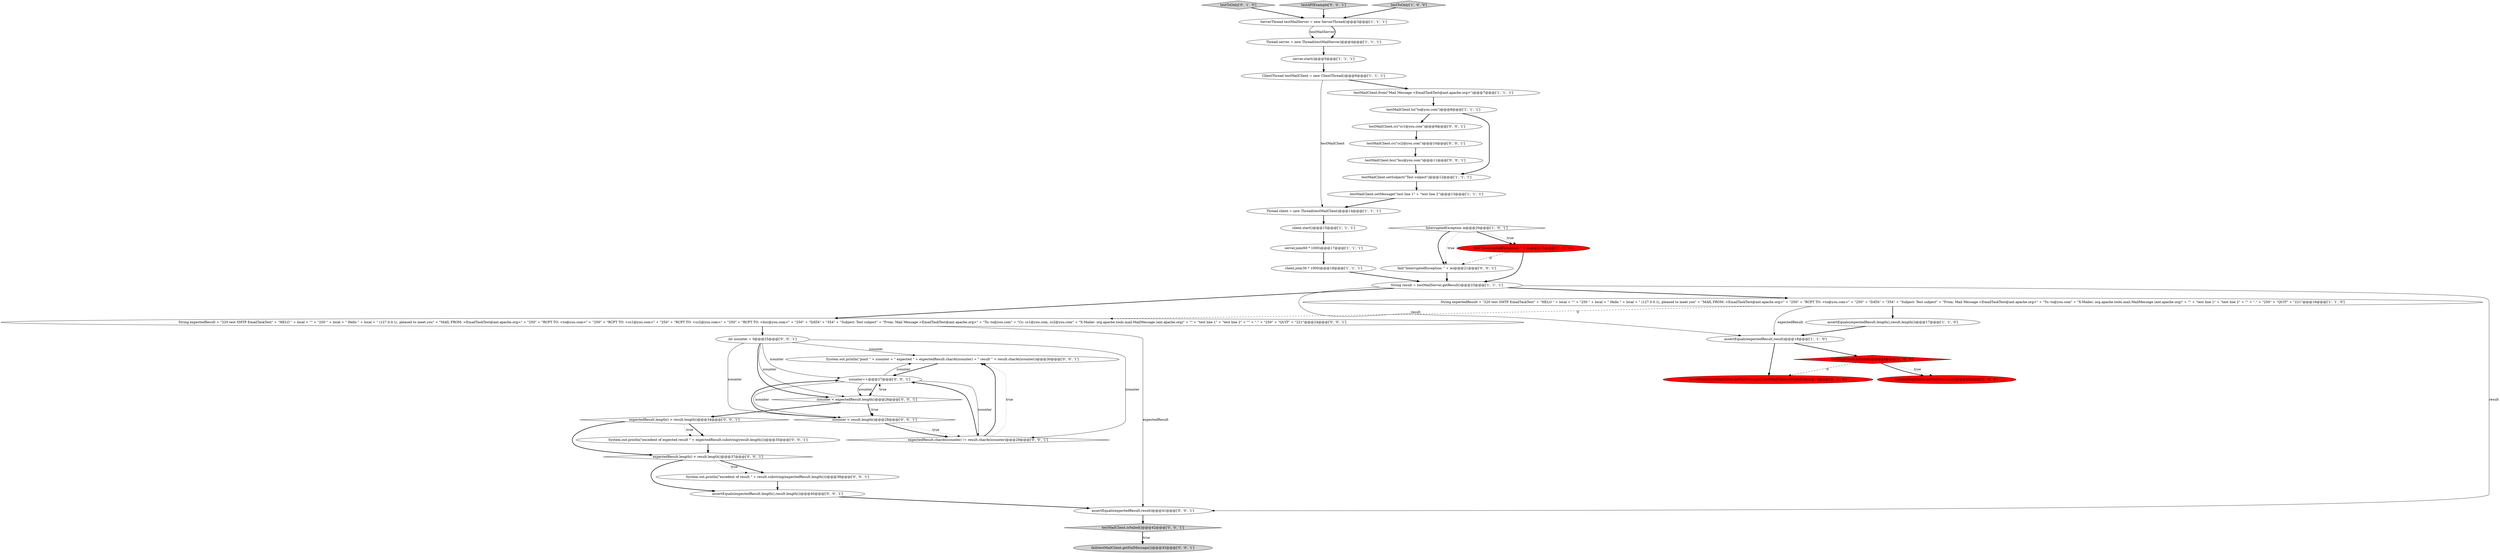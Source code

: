 digraph {
24 [style = filled, label = "System.out.println(\"posit \" + icounter + \" expected \" + expectedResult.charAt(icounter) + \" result \" + result.charAt(icounter))@@@30@@@['0', '0', '1']", fillcolor = white, shape = ellipse image = "AAA0AAABBB3BBB"];
33 [style = filled, label = "expectedResult.length() < result.length()@@@37@@@['0', '0', '1']", fillcolor = white, shape = diamond image = "AAA0AAABBB3BBB"];
39 [style = filled, label = "icounter++@@@27@@@['0', '0', '1']", fillcolor = white, shape = ellipse image = "AAA0AAABBB3BBB"];
21 [style = filled, label = "testToOnly['0', '1', '0']", fillcolor = lightgray, shape = diamond image = "AAA0AAABBB2BBB"];
25 [style = filled, label = "String expectedResult = \"220 test SMTP EmailTaskTest\" + \"HELO \" + local + \"\" + \"250 \" + local + \" Hello \" + local + \" (127.0.0.1(, pleased to meet you\" + \"MAIL FROM: <EmailTaskTest@ant.apache.org>\" + \"250\" + \"RCPT TO: <to@you.com>\" + \"250\" + \"RCPT TO: <cc1@you.com>\" + \"250\" + \"RCPT TO: <cc2@you.com>\" + \"250\" + \"RCPT TO: <bcc@you.com>\" + \"250\" + \"DATA\" + \"354\" + \"Subject: Test subject\" + \"From: Mail Message <EmailTaskTest@ant.apache.org>\" + \"To: to@you.com\" + \"Cc: cc1@you.com, cc2@you.com\" + \"X-Mailer: org.apache.tools.mail.MailMessage (ant.apache.org)\" + \"\" + \"test line 1\" + \"test line 2\" + \"\" + \".\" + \"250\" + \"QUIT\" + \"221\"@@@24@@@['0', '0', '1']", fillcolor = white, shape = ellipse image = "AAA0AAABBB3BBB"];
20 [style = filled, label = "server.join(60 * 1000)@@@17@@@['1', '1', '1']", fillcolor = white, shape = ellipse image = "AAA0AAABBB1BBB"];
17 [style = filled, label = "client.join(30 * 1000)@@@18@@@['1', '1', '1']", fillcolor = white, shape = ellipse image = "AAA0AAABBB1BBB"];
11 [style = filled, label = "String result = testMailServer.getResult()@@@23@@@['1', '1', '1']", fillcolor = white, shape = ellipse image = "AAA0AAABBB1BBB"];
7 [style = filled, label = "ClientThread testMailClient = new ClientThread()@@@6@@@['1', '1', '1']", fillcolor = white, shape = ellipse image = "AAA0AAABBB1BBB"];
4 [style = filled, label = "assertEquals(expectedResult.length(),result.length())@@@17@@@['1', '1', '0']", fillcolor = white, shape = ellipse image = "AAA0AAABBB1BBB"];
41 [style = filled, label = "testAPIExample['0', '0', '1']", fillcolor = lightgray, shape = diamond image = "AAA0AAABBB3BBB"];
42 [style = filled, label = "System.out.println(\"excedent of expected result \" + expectedResult.substring(result.length()))@@@35@@@['0', '0', '1']", fillcolor = white, shape = ellipse image = "AAA0AAABBB3BBB"];
10 [style = filled, label = "String expectedResult = \"220 test SMTP EmailTaskTest\" + \"HELO \" + local + \"\" + \"250 \" + local + \" Hello \" + local + \" (127.0.0.1(, pleased to meet you\" + \"MAIL FROM: <EmailTaskTest@ant.apache.org>\" + \"250\" + \"RCPT TO: <to@you.com>\" + \"250\" + \"DATA\" + \"354\" + \"Subject: Test subject\" + \"From: Mail Message <EmailTaskTest@ant.apache.org>\" + \"To: to@you.com\" + \"X-Mailer: org.apache.tools.mail.MailMessage (ant.apache.org)\" + \"\" + \"test line 1\" + \"test line 2\" + \"\" + \".\" + \"250\" + \"QUIT\" + \"221\"@@@16@@@['1', '1', '0']", fillcolor = white, shape = ellipse image = "AAA0AAABBB1BBB"];
28 [style = filled, label = "testMailClient.bcc(\"bcc@you.com\")@@@11@@@['0', '0', '1']", fillcolor = white, shape = ellipse image = "AAA0AAABBB3BBB"];
14 [style = filled, label = "testMailClient.setSubject(\"Test subject\")@@@12@@@['1', '1', '1']", fillcolor = white, shape = ellipse image = "AAA0AAABBB1BBB"];
3 [style = filled, label = "ServerThread testMailServer = new ServerThread()@@@3@@@['1', '1', '1']", fillcolor = white, shape = ellipse image = "AAA0AAABBB1BBB"];
15 [style = filled, label = "fail(\"InterruptedException: \" + ie)@@@18@@@['1', '0', '0']", fillcolor = red, shape = ellipse image = "AAA1AAABBB1BBB"];
1 [style = filled, label = "assertEquals(expectedResult,result)@@@18@@@['1', '1', '0']", fillcolor = white, shape = ellipse image = "AAA0AAABBB1BBB"];
31 [style = filled, label = "expectedResult.charAt(icounter) != result.charAt(icounter)@@@29@@@['0', '0', '1']", fillcolor = white, shape = diamond image = "AAA0AAABBB3BBB"];
27 [style = filled, label = "icounter < result.length()@@@28@@@['0', '0', '1']", fillcolor = white, shape = diamond image = "AAA0AAABBB3BBB"];
8 [style = filled, label = "client.start()@@@15@@@['1', '1', '1']", fillcolor = white, shape = ellipse image = "AAA0AAABBB1BBB"];
0 [style = filled, label = "testMailClient.to(\"to@you.com\")@@@8@@@['1', '1', '1']", fillcolor = white, shape = ellipse image = "AAA0AAABBB1BBB"];
32 [style = filled, label = "int icounter = 0@@@25@@@['0', '0', '1']", fillcolor = white, shape = ellipse image = "AAA0AAABBB3BBB"];
12 [style = filled, label = "InterruptedException ie@@@20@@@['1', '0', '1']", fillcolor = white, shape = diamond image = "AAA0AAABBB1BBB"];
9 [style = filled, label = "server.start()@@@5@@@['1', '1', '1']", fillcolor = white, shape = ellipse image = "AAA0AAABBB1BBB"];
18 [style = filled, label = "testMailClient.from(\"Mail Message <EmailTaskTest@ant.apache.org>\")@@@7@@@['1', '1', '1']", fillcolor = white, shape = ellipse image = "AAA0AAABBB1BBB"];
23 [style = filled, label = "assertEquals(expectedResult.length(),result.length())@@@40@@@['0', '0', '1']", fillcolor = white, shape = ellipse image = "AAA0AAABBB3BBB"];
34 [style = filled, label = "testMailClient.cc(\"cc2@you.com\")@@@10@@@['0', '0', '1']", fillcolor = white, shape = ellipse image = "AAA0AAABBB3BBB"];
40 [style = filled, label = "icounter < expectedResult.length()@@@26@@@['0', '0', '1']", fillcolor = white, shape = diamond image = "AAA0AAABBB3BBB"];
30 [style = filled, label = "fail(\"InterruptedException: \" + ie)@@@21@@@['0', '0', '1']", fillcolor = white, shape = ellipse image = "AAA0AAABBB3BBB"];
38 [style = filled, label = "assertEquals(expectedResult,result)@@@41@@@['0', '0', '1']", fillcolor = white, shape = ellipse image = "AAA0AAABBB3BBB"];
2 [style = filled, label = "Thread client = new Thread(testMailClient)@@@14@@@['1', '1', '1']", fillcolor = white, shape = ellipse image = "AAA0AAABBB1BBB"];
6 [style = filled, label = "testToOnly['1', '0', '0']", fillcolor = lightgray, shape = diamond image = "AAA0AAABBB1BBB"];
5 [style = filled, label = "testMailClient.isFailed()@@@24@@@['1', '0', '0']", fillcolor = red, shape = diamond image = "AAA1AAABBB1BBB"];
13 [style = filled, label = "fail(testMailClient.getFailMessage())@@@25@@@['1', '0', '0']", fillcolor = red, shape = ellipse image = "AAA1AAABBB1BBB"];
36 [style = filled, label = "fail(testMailClient.getFailMessage())@@@43@@@['0', '0', '1']", fillcolor = lightgray, shape = ellipse image = "AAA0AAABBB3BBB"];
35 [style = filled, label = "testMailClient.cc(\"cc1@you.com\")@@@9@@@['0', '0', '1']", fillcolor = white, shape = ellipse image = "AAA0AAABBB3BBB"];
26 [style = filled, label = "expectedResult.length() > result.length()@@@34@@@['0', '0', '1']", fillcolor = white, shape = diamond image = "AAA0AAABBB3BBB"];
22 [style = filled, label = "assertFalse(testMailClient.getFailMessage(),testMailClient.isFailed())@@@19@@@['0', '1', '0']", fillcolor = red, shape = ellipse image = "AAA1AAABBB2BBB"];
19 [style = filled, label = "Thread server = new Thread(testMailServer)@@@4@@@['1', '1', '1']", fillcolor = white, shape = ellipse image = "AAA0AAABBB1BBB"];
29 [style = filled, label = "testMailClient.isFailed()@@@42@@@['0', '0', '1']", fillcolor = lightgray, shape = diamond image = "AAA0AAABBB3BBB"];
16 [style = filled, label = "testMailClient.setMessage(\"test line 1\" + \"test line 2\")@@@13@@@['1', '1', '1']", fillcolor = white, shape = ellipse image = "AAA0AAABBB1BBB"];
37 [style = filled, label = "System.out.println(\"excedent of result \" + result.substring(expectedResult.length()))@@@38@@@['0', '0', '1']", fillcolor = white, shape = ellipse image = "AAA0AAABBB3BBB"];
1->5 [style = bold, label=""];
14->16 [style = bold, label=""];
29->36 [style = bold, label=""];
6->3 [style = bold, label=""];
32->27 [style = solid, label="icounter"];
40->39 [style = dotted, label="true"];
26->42 [style = bold, label=""];
20->17 [style = bold, label=""];
11->38 [style = solid, label="result"];
26->42 [style = dotted, label="true"];
11->1 [style = solid, label="result"];
7->2 [style = solid, label="testMailClient"];
32->24 [style = solid, label="icounter"];
39->40 [style = solid, label="icounter"];
31->24 [style = bold, label=""];
38->29 [style = bold, label=""];
41->3 [style = bold, label=""];
12->15 [style = bold, label=""];
25->32 [style = bold, label=""];
24->39 [style = bold, label=""];
32->40 [style = solid, label="icounter"];
12->15 [style = dotted, label="true"];
27->31 [style = bold, label=""];
42->33 [style = bold, label=""];
15->30 [style = dashed, label="0"];
12->30 [style = bold, label=""];
39->27 [style = solid, label="icounter"];
16->2 [style = bold, label=""];
9->7 [style = bold, label=""];
10->1 [style = solid, label="expectedResult"];
37->23 [style = bold, label=""];
39->31 [style = solid, label="icounter"];
12->30 [style = dotted, label="true"];
28->14 [style = bold, label=""];
3->19 [style = solid, label="testMailServer"];
1->22 [style = bold, label=""];
33->23 [style = bold, label=""];
32->39 [style = solid, label="icounter"];
34->28 [style = bold, label=""];
30->11 [style = bold, label=""];
27->39 [style = bold, label=""];
0->14 [style = bold, label=""];
5->13 [style = dotted, label="true"];
8->20 [style = bold, label=""];
15->11 [style = bold, label=""];
3->19 [style = bold, label=""];
19->9 [style = bold, label=""];
11->10 [style = bold, label=""];
40->27 [style = bold, label=""];
39->40 [style = bold, label=""];
27->31 [style = dotted, label="true"];
5->13 [style = bold, label=""];
32->40 [style = bold, label=""];
23->38 [style = bold, label=""];
10->4 [style = bold, label=""];
32->31 [style = solid, label="icounter"];
7->18 [style = bold, label=""];
0->35 [style = bold, label=""];
40->26 [style = bold, label=""];
4->1 [style = bold, label=""];
31->24 [style = dotted, label="true"];
31->39 [style = bold, label=""];
39->24 [style = solid, label="icounter"];
40->27 [style = dotted, label="true"];
35->34 [style = bold, label=""];
33->37 [style = bold, label=""];
33->37 [style = dotted, label="true"];
26->33 [style = bold, label=""];
29->36 [style = dotted, label="true"];
18->0 [style = bold, label=""];
10->25 [style = dashed, label="0"];
25->38 [style = solid, label="expectedResult"];
11->25 [style = bold, label=""];
2->8 [style = bold, label=""];
21->3 [style = bold, label=""];
17->11 [style = bold, label=""];
5->22 [style = dashed, label="0"];
}
